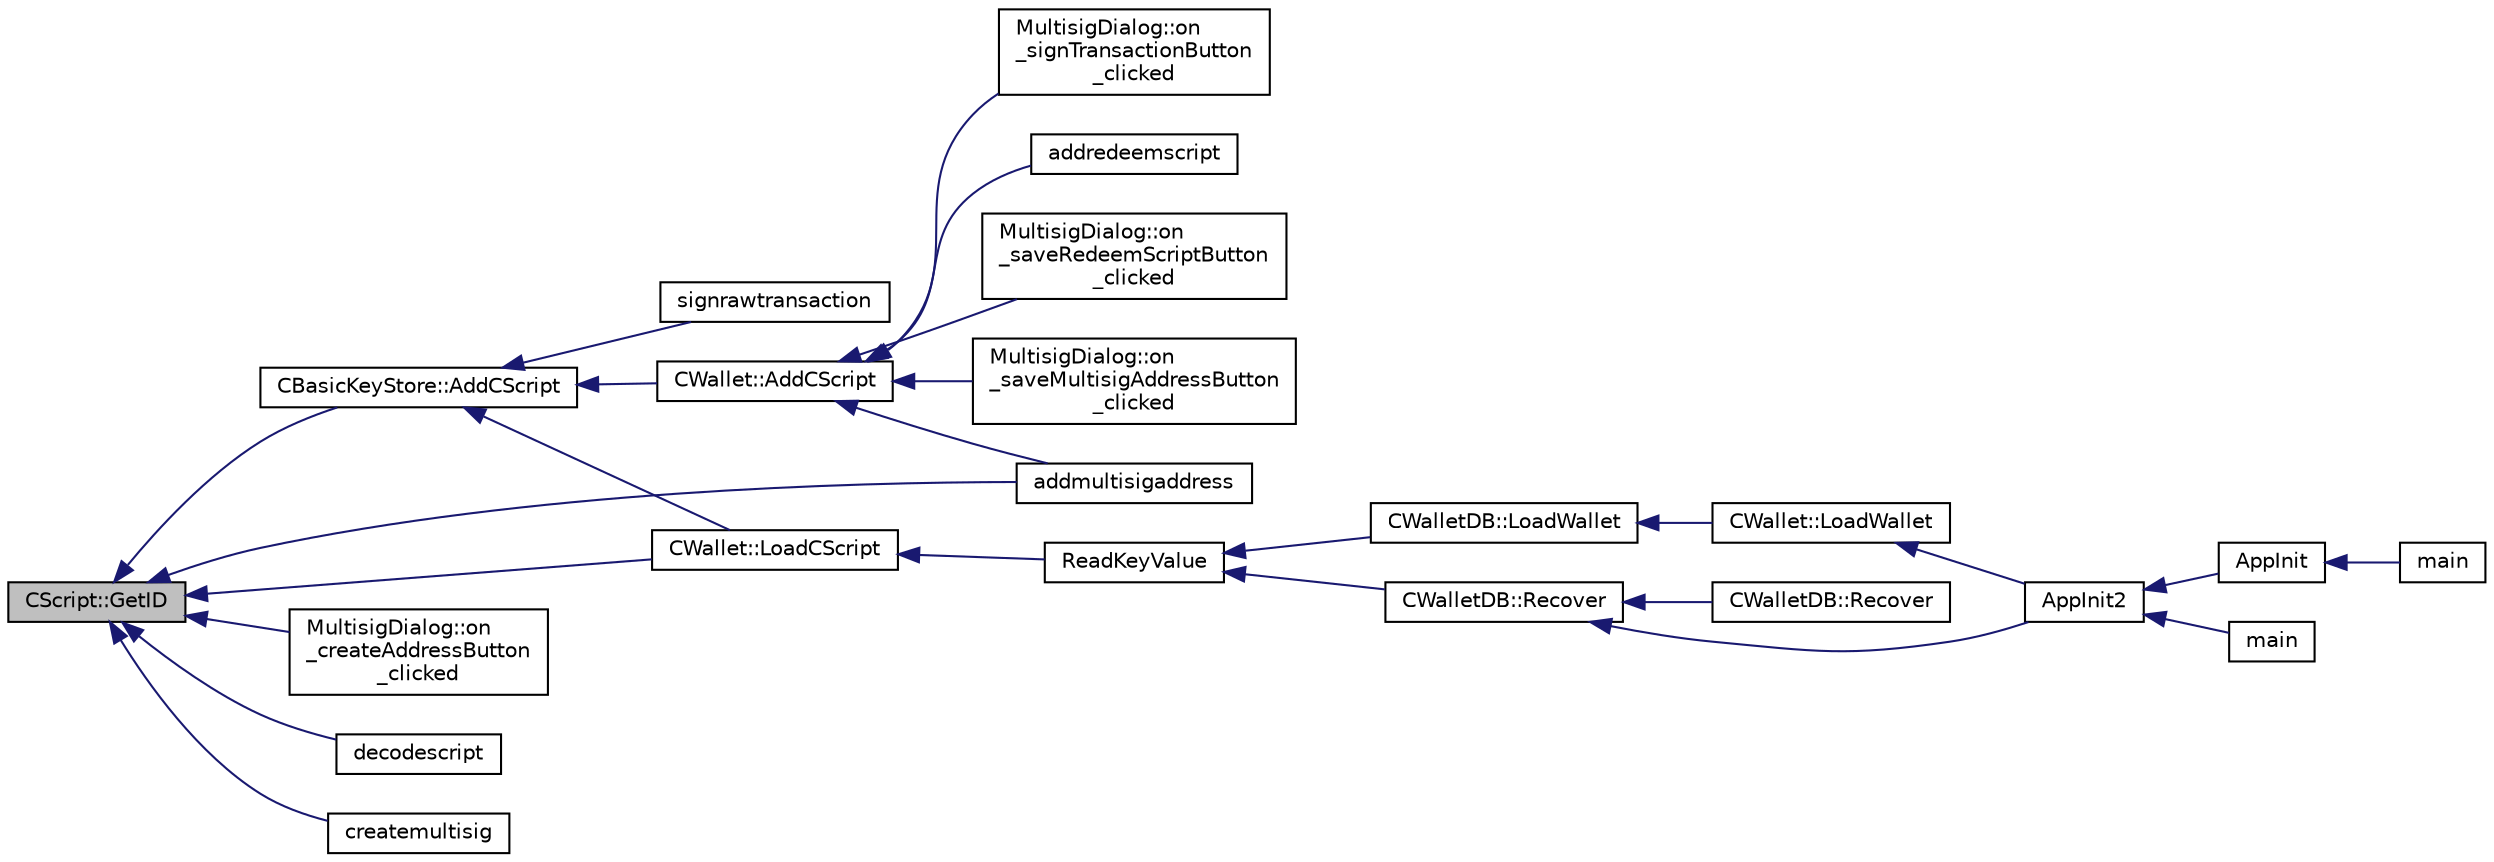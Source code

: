 digraph "CScript::GetID"
{
  edge [fontname="Helvetica",fontsize="10",labelfontname="Helvetica",labelfontsize="10"];
  node [fontname="Helvetica",fontsize="10",shape=record];
  rankdir="LR";
  Node615 [label="CScript::GetID",height=0.2,width=0.4,color="black", fillcolor="grey75", style="filled", fontcolor="black"];
  Node615 -> Node616 [dir="back",color="midnightblue",fontsize="10",style="solid",fontname="Helvetica"];
  Node616 [label="CBasicKeyStore::AddCScript",height=0.2,width=0.4,color="black", fillcolor="white", style="filled",URL="$db/db1/class_c_basic_key_store.html#a56249ce3540398999cd397eeb662e836"];
  Node616 -> Node617 [dir="back",color="midnightblue",fontsize="10",style="solid",fontname="Helvetica"];
  Node617 [label="signrawtransaction",height=0.2,width=0.4,color="black", fillcolor="white", style="filled",URL="$dc/da8/rpcrawtransaction_8cpp.html#aa0d151e35c0ad5ec82df451a833aeadb"];
  Node616 -> Node618 [dir="back",color="midnightblue",fontsize="10",style="solid",fontname="Helvetica"];
  Node618 [label="CWallet::AddCScript",height=0.2,width=0.4,color="black", fillcolor="white", style="filled",URL="$d2/de5/class_c_wallet.html#ad7edacad1c926bc4b7fe0dc1be95ce31"];
  Node618 -> Node619 [dir="back",color="midnightblue",fontsize="10",style="solid",fontname="Helvetica"];
  Node619 [label="MultisigDialog::on\l_saveRedeemScriptButton\l_clicked",height=0.2,width=0.4,color="black", fillcolor="white", style="filled",URL="$d4/df4/class_multisig_dialog.html#a52029e0d1aee20ff4bb822d9580e2feb"];
  Node618 -> Node620 [dir="back",color="midnightblue",fontsize="10",style="solid",fontname="Helvetica"];
  Node620 [label="MultisigDialog::on\l_saveMultisigAddressButton\l_clicked",height=0.2,width=0.4,color="black", fillcolor="white", style="filled",URL="$d4/df4/class_multisig_dialog.html#a95c9278296354b38696d72eeb62dc09d"];
  Node618 -> Node621 [dir="back",color="midnightblue",fontsize="10",style="solid",fontname="Helvetica"];
  Node621 [label="MultisigDialog::on\l_signTransactionButton\l_clicked",height=0.2,width=0.4,color="black", fillcolor="white", style="filled",URL="$d4/df4/class_multisig_dialog.html#ad277ce76887dfbbec511486d3c1d2bc4"];
  Node618 -> Node622 [dir="back",color="midnightblue",fontsize="10",style="solid",fontname="Helvetica"];
  Node622 [label="addmultisigaddress",height=0.2,width=0.4,color="black", fillcolor="white", style="filled",URL="$df/d1d/rpcwallet_8cpp.html#a01e8a83cbd4209f10c71719383d7ca2d"];
  Node618 -> Node623 [dir="back",color="midnightblue",fontsize="10",style="solid",fontname="Helvetica"];
  Node623 [label="addredeemscript",height=0.2,width=0.4,color="black", fillcolor="white", style="filled",URL="$df/d1d/rpcwallet_8cpp.html#a6bdf3775b3749a2b216576b62af4f801"];
  Node616 -> Node624 [dir="back",color="midnightblue",fontsize="10",style="solid",fontname="Helvetica"];
  Node624 [label="CWallet::LoadCScript",height=0.2,width=0.4,color="black", fillcolor="white", style="filled",URL="$d2/de5/class_c_wallet.html#adbf0abef9da8102f000d4afd5cec5bbc"];
  Node624 -> Node625 [dir="back",color="midnightblue",fontsize="10",style="solid",fontname="Helvetica"];
  Node625 [label="ReadKeyValue",height=0.2,width=0.4,color="black", fillcolor="white", style="filled",URL="$dc/d75/walletdb_8cpp.html#ad1f171cf096f5479805a06fc20480343"];
  Node625 -> Node626 [dir="back",color="midnightblue",fontsize="10",style="solid",fontname="Helvetica"];
  Node626 [label="CWalletDB::LoadWallet",height=0.2,width=0.4,color="black", fillcolor="white", style="filled",URL="$d4/d90/class_c_wallet_d_b.html#a14f26e53502d1a60dd2b034f830acf03"];
  Node626 -> Node627 [dir="back",color="midnightblue",fontsize="10",style="solid",fontname="Helvetica"];
  Node627 [label="CWallet::LoadWallet",height=0.2,width=0.4,color="black", fillcolor="white", style="filled",URL="$d2/de5/class_c_wallet.html#a5d7b244b8ed0cbe24233ee0b6ca3cae0"];
  Node627 -> Node628 [dir="back",color="midnightblue",fontsize="10",style="solid",fontname="Helvetica"];
  Node628 [label="AppInit2",height=0.2,width=0.4,color="black", fillcolor="white", style="filled",URL="$d8/dc0/init_8h.html#a1a4c1bfbf6ba1db77e988b89b9cadfd3",tooltip="Initialize ion. "];
  Node628 -> Node629 [dir="back",color="midnightblue",fontsize="10",style="solid",fontname="Helvetica"];
  Node629 [label="AppInit",height=0.2,width=0.4,color="black", fillcolor="white", style="filled",URL="$d4/d35/iond_8cpp.html#ac59316b767e6984e1285f0531275286b"];
  Node629 -> Node630 [dir="back",color="midnightblue",fontsize="10",style="solid",fontname="Helvetica"];
  Node630 [label="main",height=0.2,width=0.4,color="black", fillcolor="white", style="filled",URL="$d4/d35/iond_8cpp.html#a0ddf1224851353fc92bfbff6f499fa97"];
  Node628 -> Node631 [dir="back",color="midnightblue",fontsize="10",style="solid",fontname="Helvetica"];
  Node631 [label="main",height=0.2,width=0.4,color="black", fillcolor="white", style="filled",URL="$d5/d2d/ion_8cpp.html#a0ddf1224851353fc92bfbff6f499fa97"];
  Node625 -> Node632 [dir="back",color="midnightblue",fontsize="10",style="solid",fontname="Helvetica"];
  Node632 [label="CWalletDB::Recover",height=0.2,width=0.4,color="black", fillcolor="white", style="filled",URL="$d4/d90/class_c_wallet_d_b.html#a3ebeb12f37d9c66512e2bc2903a6854a"];
  Node632 -> Node628 [dir="back",color="midnightblue",fontsize="10",style="solid",fontname="Helvetica"];
  Node632 -> Node633 [dir="back",color="midnightblue",fontsize="10",style="solid",fontname="Helvetica"];
  Node633 [label="CWalletDB::Recover",height=0.2,width=0.4,color="black", fillcolor="white", style="filled",URL="$d4/d90/class_c_wallet_d_b.html#a44388f1c3ee63191dcb78b1001e9390c"];
  Node615 -> Node634 [dir="back",color="midnightblue",fontsize="10",style="solid",fontname="Helvetica"];
  Node634 [label="MultisigDialog::on\l_createAddressButton\l_clicked",height=0.2,width=0.4,color="black", fillcolor="white", style="filled",URL="$d4/df4/class_multisig_dialog.html#a99a1605980d9bf0a4c2426ead61aa15a"];
  Node615 -> Node635 [dir="back",color="midnightblue",fontsize="10",style="solid",fontname="Helvetica"];
  Node635 [label="decodescript",height=0.2,width=0.4,color="black", fillcolor="white", style="filled",URL="$dc/da8/rpcrawtransaction_8cpp.html#a342172992e2fa92490e8d83c2e95e87e"];
  Node615 -> Node636 [dir="back",color="midnightblue",fontsize="10",style="solid",fontname="Helvetica"];
  Node636 [label="createmultisig",height=0.2,width=0.4,color="black", fillcolor="white", style="filled",URL="$df/d1d/rpcwallet_8cpp.html#a10f145bcadd06025abb3b065e2fa7a84"];
  Node615 -> Node622 [dir="back",color="midnightblue",fontsize="10",style="solid",fontname="Helvetica"];
  Node615 -> Node624 [dir="back",color="midnightblue",fontsize="10",style="solid",fontname="Helvetica"];
}
